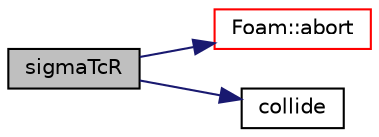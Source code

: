 digraph "sigmaTcR"
{
  bgcolor="transparent";
  edge [fontname="Helvetica",fontsize="10",labelfontname="Helvetica",labelfontsize="10"];
  node [fontname="Helvetica",fontsize="10",shape=record];
  rankdir="LR";
  Node55 [label="sigmaTcR",height=0.2,width=0.4,color="black", fillcolor="grey75", style="filled", fontcolor="black"];
  Node55 -> Node56 [color="midnightblue",fontsize="10",style="solid",fontname="Helvetica"];
  Node56 [label="Foam::abort",height=0.2,width=0.4,color="red",URL="$a21851.html#a447107a607d03e417307c203fa5fb44b"];
  Node55 -> Node101 [color="midnightblue",fontsize="10",style="solid",fontname="Helvetica"];
  Node101 [label="collide",height=0.2,width=0.4,color="black",URL="$a24837.html#af028e1d3dc9aba7d1abd7d124b8a9a27",tooltip="Apply collision. "];
}
